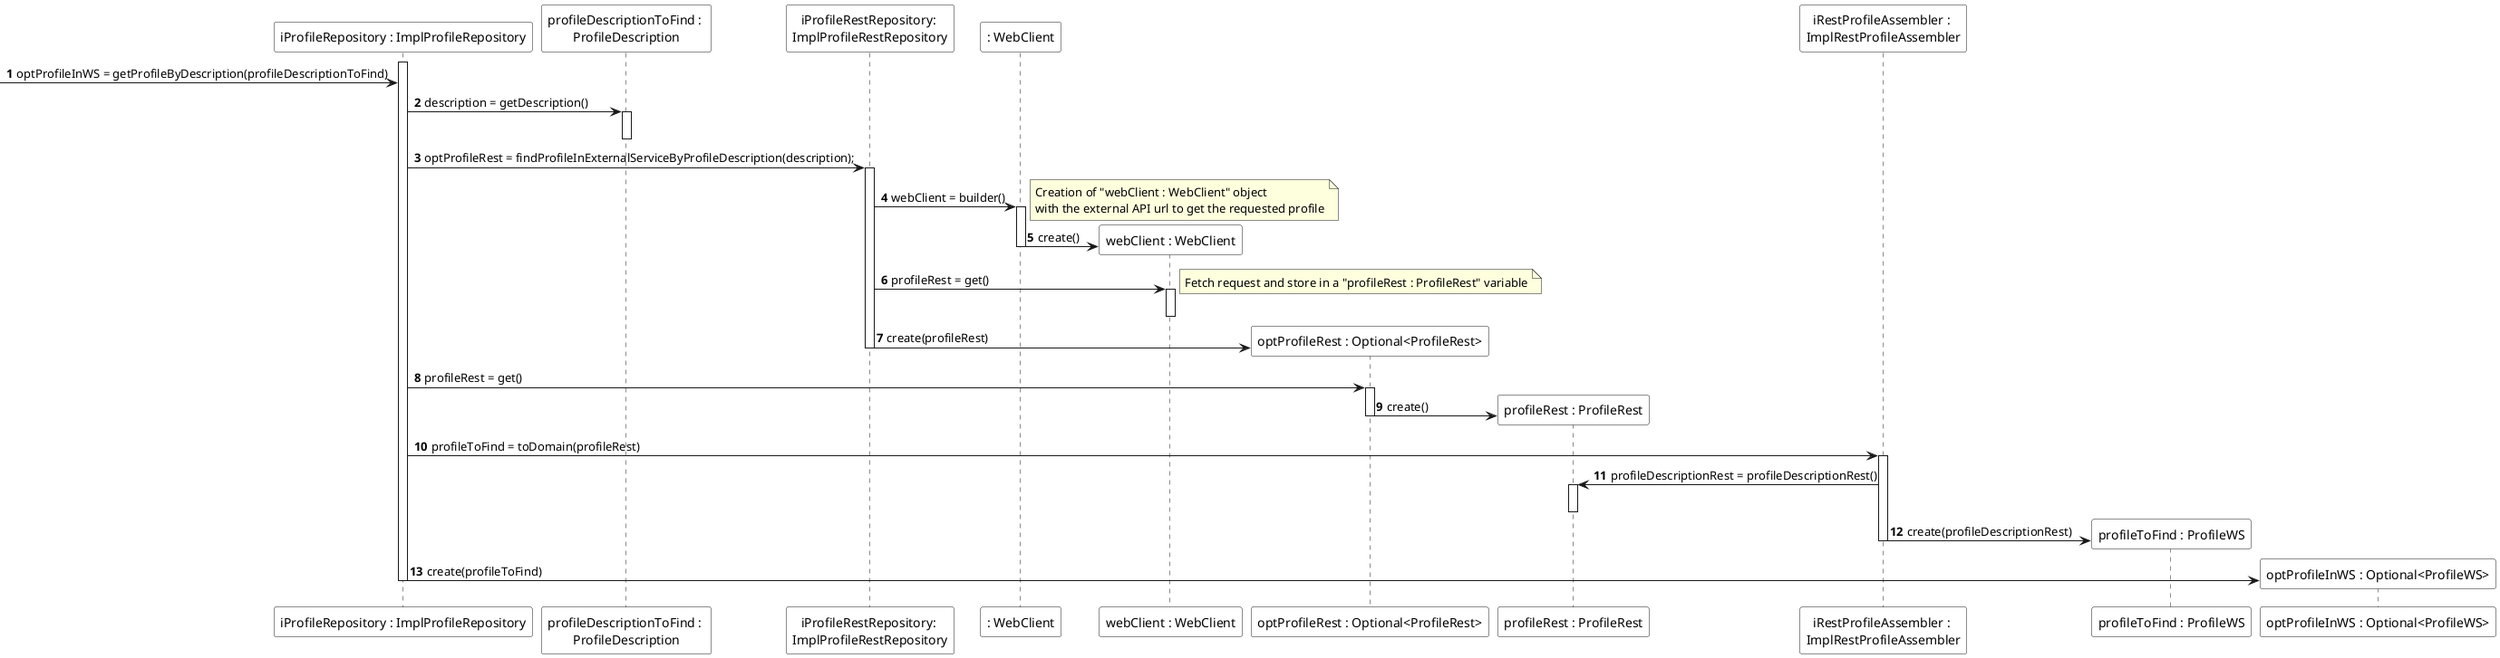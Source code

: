 @startuml
autonumber

participant "iProfileRepository : ImplProfileRepository" #FFFFFF
activate "iProfileRepository : ImplProfileRepository"
participant  "profileDescriptionToFind : \nProfileDescription" #FFFFFF
participant "iProfileRestRepository: \nImplProfileRestRepository" #FFFFFF

-> "iProfileRepository : ImplProfileRepository" : optProfileInWS = getProfileByDescription(profileDescriptionToFind)
"iProfileRepository : ImplProfileRepository" -> "profileDescriptionToFind : \nProfileDescription" ++ : description = getDescription()
deactivate
"iProfileRepository : ImplProfileRepository" -> "iProfileRestRepository: \nImplProfileRestRepository" ++ : optProfileRest = findProfileInExternalServiceByProfileDescription(description);

participant ": WebClient" #FFFFFF
"iProfileRestRepository: \nImplProfileRestRepository" -> ": WebClient" ++: webClient = builder()

note right
Creation of "webClient : WebClient" object
with the external API url to get the requested profile
end note


create participant "webClient : WebClient" #FFFFFF
": WebClient" -> "webClient : WebClient" : create()
deactivate ": WebClient"

"iProfileRestRepository: \nImplProfileRestRepository" -> "webClient : WebClient" ++ : profileRest = get()

note right
Fetch request and store in a "profileRest : ProfileRest" variable
end note
deactivate "webClient : WebClient"

create participant "optProfileRest : Optional<ProfileRest>" #FFFFFF
"iProfileRestRepository: \nImplProfileRestRepository" -> "optProfileRest : Optional<ProfileRest>" : create(profileRest)


deactivate "iProfileRestRepository: \nImplProfileRestRepository"

"iProfileRepository : ImplProfileRepository" -> "optProfileRest : Optional<ProfileRest>" ++ : profileRest = get()
create participant "profileRest : ProfileRest" #FFFFFF
"optProfileRest : Optional<ProfileRest>" -> "profileRest : ProfileRest" : create()
deactivate

participant "iRestProfileAssembler : \nImplRestProfileAssembler" #FFFFFF

"iProfileRepository : ImplProfileRepository" -> "iRestProfileAssembler : \nImplRestProfileAssembler" ++ : profileToFind = toDomain(profileRest)

"iRestProfileAssembler : \nImplRestProfileAssembler" -> "profileRest : ProfileRest" ++ : profileDescriptionRest = profileDescriptionRest()
deactivate

create participant "profileToFind : ProfileWS" #FFFFFF
"iRestProfileAssembler : \nImplRestProfileAssembler" -> "profileToFind : ProfileWS" : create(profileDescriptionRest)

deactivate "iRestProfileAssembler : \nImplRestProfileAssembler"

create participant "optProfileInWS : Optional<ProfileWS>" #FFFFFF
"iProfileRepository : ImplProfileRepository" -> "optProfileInWS : Optional<ProfileWS>" : create(profileToFind)


deactivate "iProfileRepository : ImplProfileRepository"

@enduml